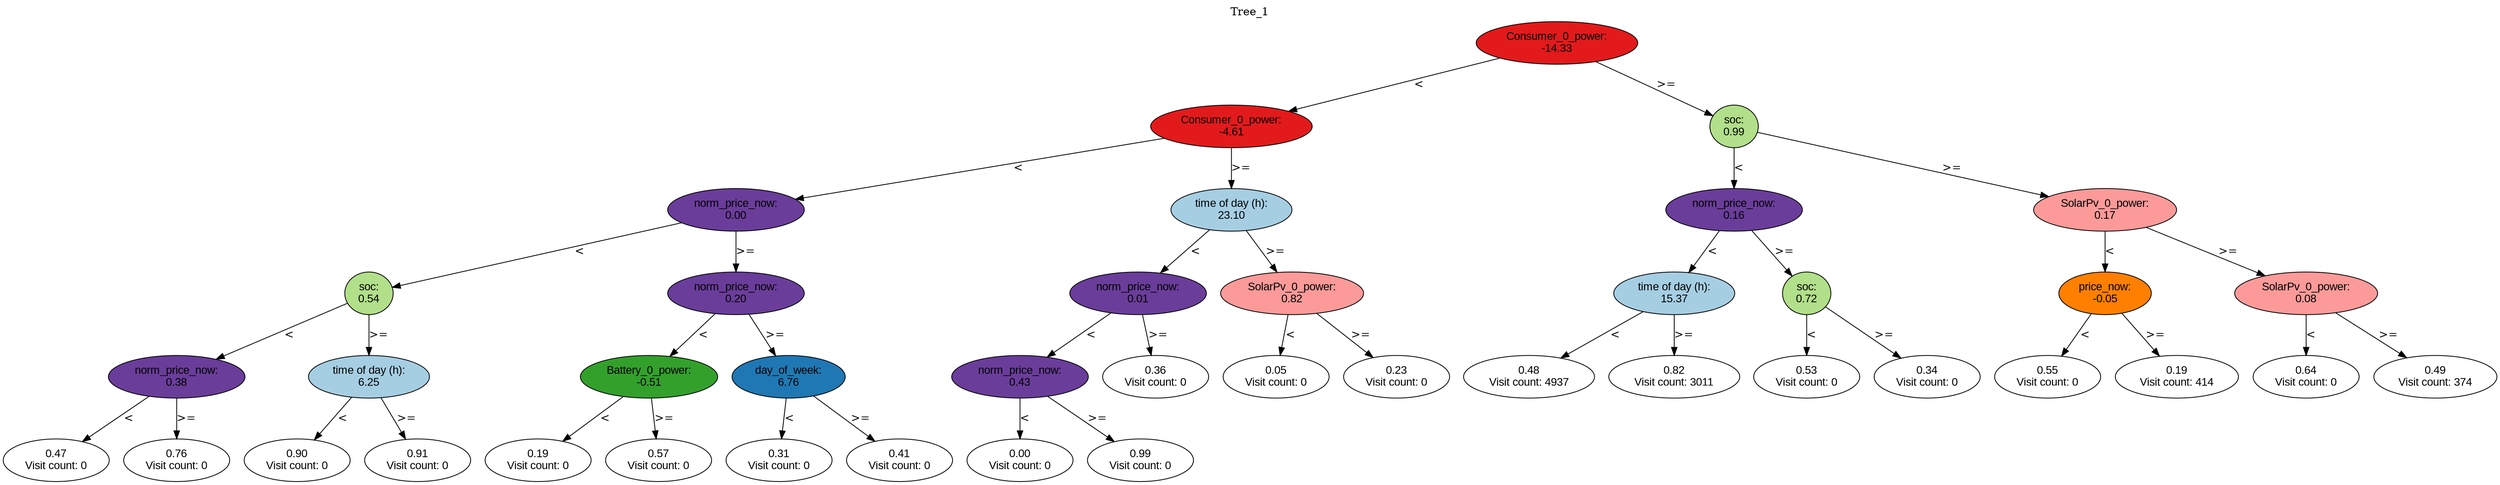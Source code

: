 digraph BST {
    node [fontname="Arial" style=filled colorscheme=paired12];
    0 [ label = "Consumer_0_power:
-14.33" fillcolor=6];
    1 [ label = "Consumer_0_power:
-4.61" fillcolor=6];
    2 [ label = "norm_price_now:
0.00" fillcolor=10];
    3 [ label = "soc:
0.54" fillcolor=3];
    4 [ label = "norm_price_now:
0.38" fillcolor=10];
    5 [ label = "0.47
Visit count: 0" fillcolor=white];
    6 [ label = "0.76
Visit count: 0" fillcolor=white];
    7 [ label = "time of day (h):
6.25" fillcolor=1];
    8 [ label = "0.90
Visit count: 0" fillcolor=white];
    9 [ label = "0.91
Visit count: 0" fillcolor=white];
    10 [ label = "norm_price_now:
0.20" fillcolor=10];
    11 [ label = "Battery_0_power:
-0.51" fillcolor=4];
    12 [ label = "0.19
Visit count: 0" fillcolor=white];
    13 [ label = "0.57
Visit count: 0" fillcolor=white];
    14 [ label = "day_of_week:
6.76" fillcolor=2];
    15 [ label = "0.31
Visit count: 0" fillcolor=white];
    16 [ label = "0.41
Visit count: 0" fillcolor=white];
    17 [ label = "time of day (h):
23.10" fillcolor=1];
    18 [ label = "norm_price_now:
0.01" fillcolor=10];
    19 [ label = "norm_price_now:
0.43" fillcolor=10];
    20 [ label = "0.00
Visit count: 0" fillcolor=white];
    21 [ label = "0.99
Visit count: 0" fillcolor=white];
    22 [ label = "0.36
Visit count: 0" fillcolor=white];
    23 [ label = "SolarPv_0_power:
0.82" fillcolor=5];
    24 [ label = "0.05
Visit count: 0" fillcolor=white];
    25 [ label = "0.23
Visit count: 0" fillcolor=white];
    26 [ label = "soc:
0.99" fillcolor=3];
    27 [ label = "norm_price_now:
0.16" fillcolor=10];
    28 [ label = "time of day (h):
15.37" fillcolor=1];
    29 [ label = "0.48
Visit count: 4937" fillcolor=white];
    30 [ label = "0.82
Visit count: 3011" fillcolor=white];
    31 [ label = "soc:
0.72" fillcolor=3];
    32 [ label = "0.53
Visit count: 0" fillcolor=white];
    33 [ label = "0.34
Visit count: 0" fillcolor=white];
    34 [ label = "SolarPv_0_power:
0.17" fillcolor=5];
    35 [ label = "price_now:
-0.05" fillcolor=8];
    36 [ label = "0.55
Visit count: 0" fillcolor=white];
    37 [ label = "0.19
Visit count: 414" fillcolor=white];
    38 [ label = "SolarPv_0_power:
0.08" fillcolor=5];
    39 [ label = "0.64
Visit count: 0" fillcolor=white];
    40 [ label = "0.49
Visit count: 374" fillcolor=white];

    0  -> 1[ label = "<"];
    0  -> 26[ label = ">="];
    1  -> 2[ label = "<"];
    1  -> 17[ label = ">="];
    2  -> 3[ label = "<"];
    2  -> 10[ label = ">="];
    3  -> 4[ label = "<"];
    3  -> 7[ label = ">="];
    4  -> 5[ label = "<"];
    4  -> 6[ label = ">="];
    7  -> 8[ label = "<"];
    7  -> 9[ label = ">="];
    10  -> 11[ label = "<"];
    10  -> 14[ label = ">="];
    11  -> 12[ label = "<"];
    11  -> 13[ label = ">="];
    14  -> 15[ label = "<"];
    14  -> 16[ label = ">="];
    17  -> 18[ label = "<"];
    17  -> 23[ label = ">="];
    18  -> 19[ label = "<"];
    18  -> 22[ label = ">="];
    19  -> 20[ label = "<"];
    19  -> 21[ label = ">="];
    23  -> 24[ label = "<"];
    23  -> 25[ label = ">="];
    26  -> 27[ label = "<"];
    26  -> 34[ label = ">="];
    27  -> 28[ label = "<"];
    27  -> 31[ label = ">="];
    28  -> 29[ label = "<"];
    28  -> 30[ label = ">="];
    31  -> 32[ label = "<"];
    31  -> 33[ label = ">="];
    34  -> 35[ label = "<"];
    34  -> 38[ label = ">="];
    35  -> 36[ label = "<"];
    35  -> 37[ label = ">="];
    38  -> 39[ label = "<"];
    38  -> 40[ label = ">="];

    labelloc="t";
    label="Tree_1";
}
